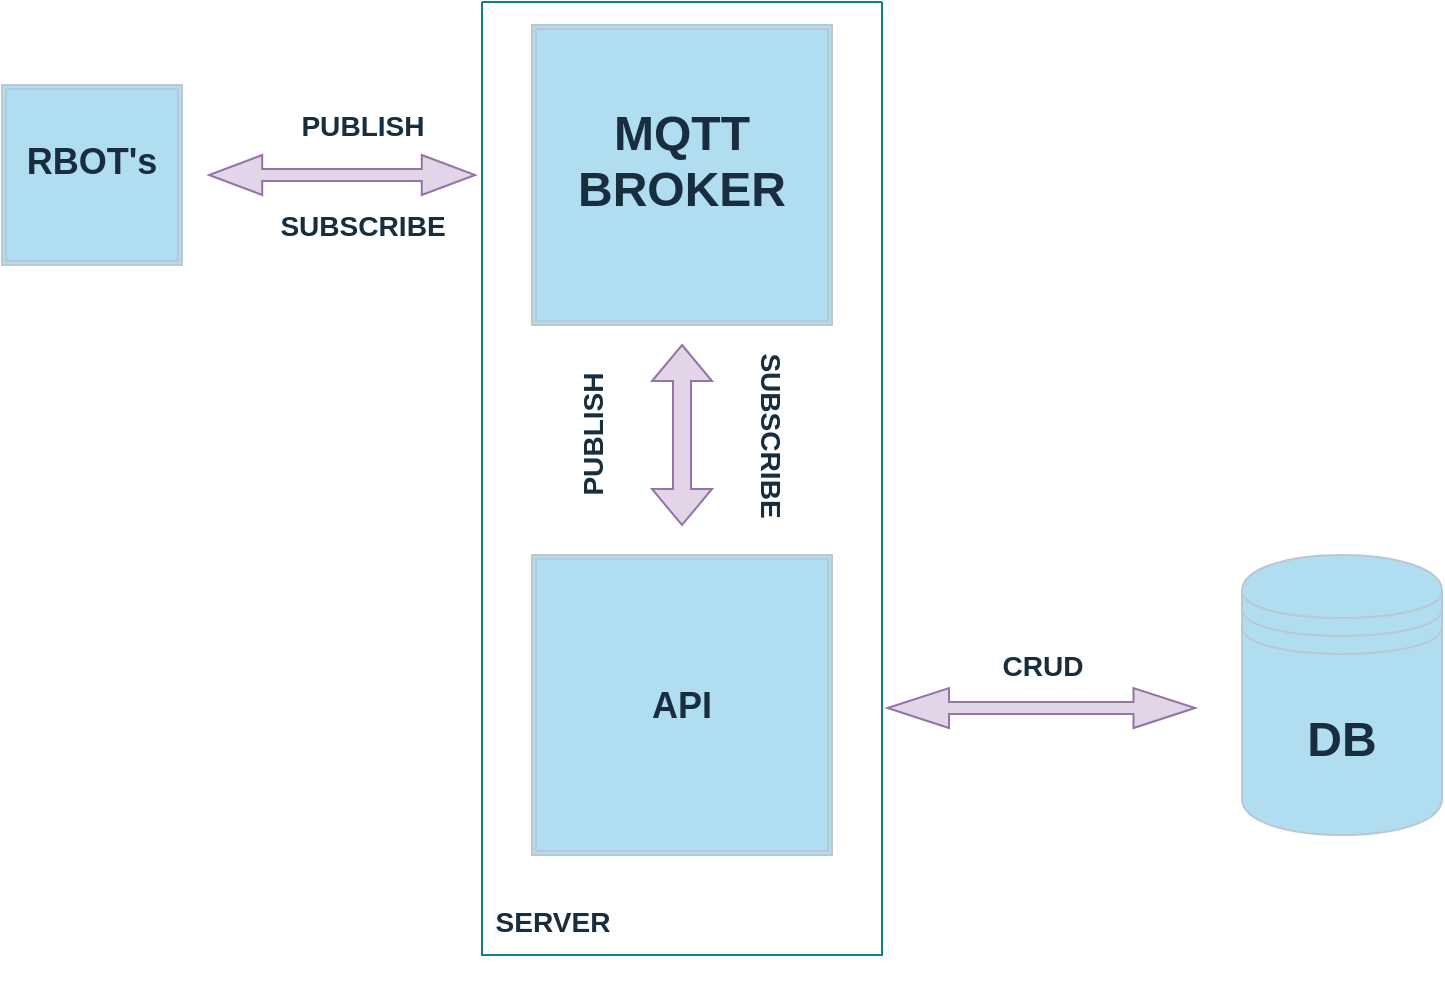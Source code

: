 <mxfile version="24.2.1" type="github">
  <diagram name="Page-1" id="5f0bae14-7c28-e335-631c-24af17079c00">
    <mxGraphModel dx="952" dy="511" grid="1" gridSize="10" guides="1" tooltips="1" connect="1" arrows="1" fold="1" page="1" pageScale="1" pageWidth="1100" pageHeight="850" background="none" math="0" shadow="0">
      <root>
        <mxCell id="0" />
        <mxCell id="1" parent="0" />
        <mxCell id="vdj9q_atu6wUsFnDW9EK-2" value="&lt;h2&gt;RBOT&#39;s&lt;/h2&gt;&lt;div&gt;&lt;br&gt;&lt;/div&gt;" style="shape=ext;double=1;whiteSpace=wrap;html=1;aspect=fixed;labelBackgroundColor=none;fillColor=#B1DDF0;strokeColor=#BAC8D3;fontColor=#182E3E;" vertex="1" parent="1">
          <mxGeometry x="210" y="61.5" width="90" height="90" as="geometry" />
        </mxCell>
        <mxCell id="vdj9q_atu6wUsFnDW9EK-10" value="&lt;h1&gt;DB&lt;/h1&gt;" style="shape=datastore;whiteSpace=wrap;html=1;strokeColor=#BAC8D3;fontColor=#182E3E;fillColor=#B1DDF0;labelBackgroundColor=none;" vertex="1" parent="1">
          <mxGeometry x="830" y="296.5" width="100" height="140" as="geometry" />
        </mxCell>
        <mxCell id="vdj9q_atu6wUsFnDW9EK-30" value="" style="shape=doubleArrow;direction=south;whiteSpace=wrap;html=1;rotation=90;fillColor=#e1d5e7;strokeColor=#9673a6;" vertex="1" parent="1">
          <mxGeometry x="719.63" y="296.13" width="20" height="153.75" as="geometry" />
        </mxCell>
        <mxCell id="vdj9q_atu6wUsFnDW9EK-38" value="" style="shape=doubleArrow;direction=south;whiteSpace=wrap;html=1;rotation=90;fillColor=#e1d5e7;strokeColor=#9673a6;" vertex="1" parent="1">
          <mxGeometry x="370" y="40" width="20" height="133" as="geometry" />
        </mxCell>
        <mxCell id="vdj9q_atu6wUsFnDW9EK-41" value="&lt;h3&gt;PUBLISH&lt;/h3&gt;" style="text;html=1;align=center;verticalAlign=middle;resizable=0;points=[];autosize=1;strokeColor=none;fillColor=none;fontColor=#182E3E;" vertex="1" parent="1">
          <mxGeometry x="345" y="51.5" width="90" height="60" as="geometry" />
        </mxCell>
        <mxCell id="vdj9q_atu6wUsFnDW9EK-43" value="&lt;h3&gt;SUBSCRIBE&lt;/h3&gt;" style="text;html=1;align=center;verticalAlign=middle;resizable=0;points=[];autosize=1;strokeColor=none;fillColor=none;fontColor=#182E3E;" vertex="1" parent="1">
          <mxGeometry x="335" y="101.5" width="110" height="60" as="geometry" />
        </mxCell>
        <mxCell id="vdj9q_atu6wUsFnDW9EK-46" value="&lt;h3&gt;CRUD&lt;br&gt;&lt;/h3&gt;" style="text;html=1;align=center;verticalAlign=middle;resizable=0;points=[];autosize=1;strokeColor=none;fillColor=none;fontColor=#182E3E;" vertex="1" parent="1">
          <mxGeometry x="700" y="321.5" width="60" height="60" as="geometry" />
        </mxCell>
        <mxCell id="vdj9q_atu6wUsFnDW9EK-49" value="" style="swimlane;startSize=0;strokeColor=#0e8088;fillColor=#b0e3e6;" vertex="1" parent="1">
          <mxGeometry x="450" y="20" width="200" height="476.5" as="geometry" />
        </mxCell>
        <mxCell id="vdj9q_atu6wUsFnDW9EK-50" value="&lt;h3&gt;SERVER&lt;/h3&gt;" style="text;html=1;align=center;verticalAlign=middle;resizable=0;points=[];autosize=1;strokeColor=none;fillColor=none;fontColor=#182E3E;" vertex="1" parent="vdj9q_atu6wUsFnDW9EK-49">
          <mxGeometry x="-5" y="429.88" width="80" height="60" as="geometry" />
        </mxCell>
        <mxCell id="vdj9q_atu6wUsFnDW9EK-4" value="&lt;h2&gt;API&lt;/h2&gt;" style="shape=ext;double=1;whiteSpace=wrap;html=1;aspect=fixed;strokeColor=#BAC8D3;fontColor=#182E3E;fillColor=#B1DDF0;labelBackgroundColor=none;" vertex="1" parent="vdj9q_atu6wUsFnDW9EK-49">
          <mxGeometry x="25" y="276.5" width="150" height="150" as="geometry" />
        </mxCell>
        <mxCell id="vdj9q_atu6wUsFnDW9EK-45" value="&lt;h3&gt;SUBSCRIBE&lt;/h3&gt;" style="text;html=1;align=center;verticalAlign=middle;resizable=0;points=[];autosize=1;strokeColor=none;fillColor=none;fontColor=#182E3E;rotation=90;" vertex="1" parent="vdj9q_atu6wUsFnDW9EK-49">
          <mxGeometry x="90" y="186.5" width="110" height="60" as="geometry" />
        </mxCell>
        <mxCell id="vdj9q_atu6wUsFnDW9EK-29" value="" style="shape=doubleArrow;direction=south;whiteSpace=wrap;html=1;strokeColor=#9673a6;fillColor=#e1d5e7;" vertex="1" parent="vdj9q_atu6wUsFnDW9EK-49">
          <mxGeometry x="85" y="171.5" width="30" height="90" as="geometry" />
        </mxCell>
        <mxCell id="vdj9q_atu6wUsFnDW9EK-44" value="&lt;h3&gt;PUBLISH&lt;/h3&gt;" style="text;html=1;align=center;verticalAlign=middle;resizable=0;points=[];autosize=1;strokeColor=none;fillColor=none;fontColor=#182E3E;rotation=-90;" vertex="1" parent="vdj9q_atu6wUsFnDW9EK-49">
          <mxGeometry x="10" y="186.5" width="90" height="60" as="geometry" />
        </mxCell>
        <mxCell id="vdj9q_atu6wUsFnDW9EK-3" value="&lt;h1&gt;MQTT BROKER&lt;/h1&gt;&lt;div&gt;&lt;br&gt;&lt;/div&gt;" style="shape=ext;double=1;whiteSpace=wrap;html=1;aspect=fixed;labelBackgroundColor=none;fillColor=#B1DDF0;strokeColor=#BAC8D3;fontColor=#182E3E;" vertex="1" parent="vdj9q_atu6wUsFnDW9EK-49">
          <mxGeometry x="25" y="11.5" width="150" height="150" as="geometry" />
        </mxCell>
      </root>
    </mxGraphModel>
  </diagram>
</mxfile>
